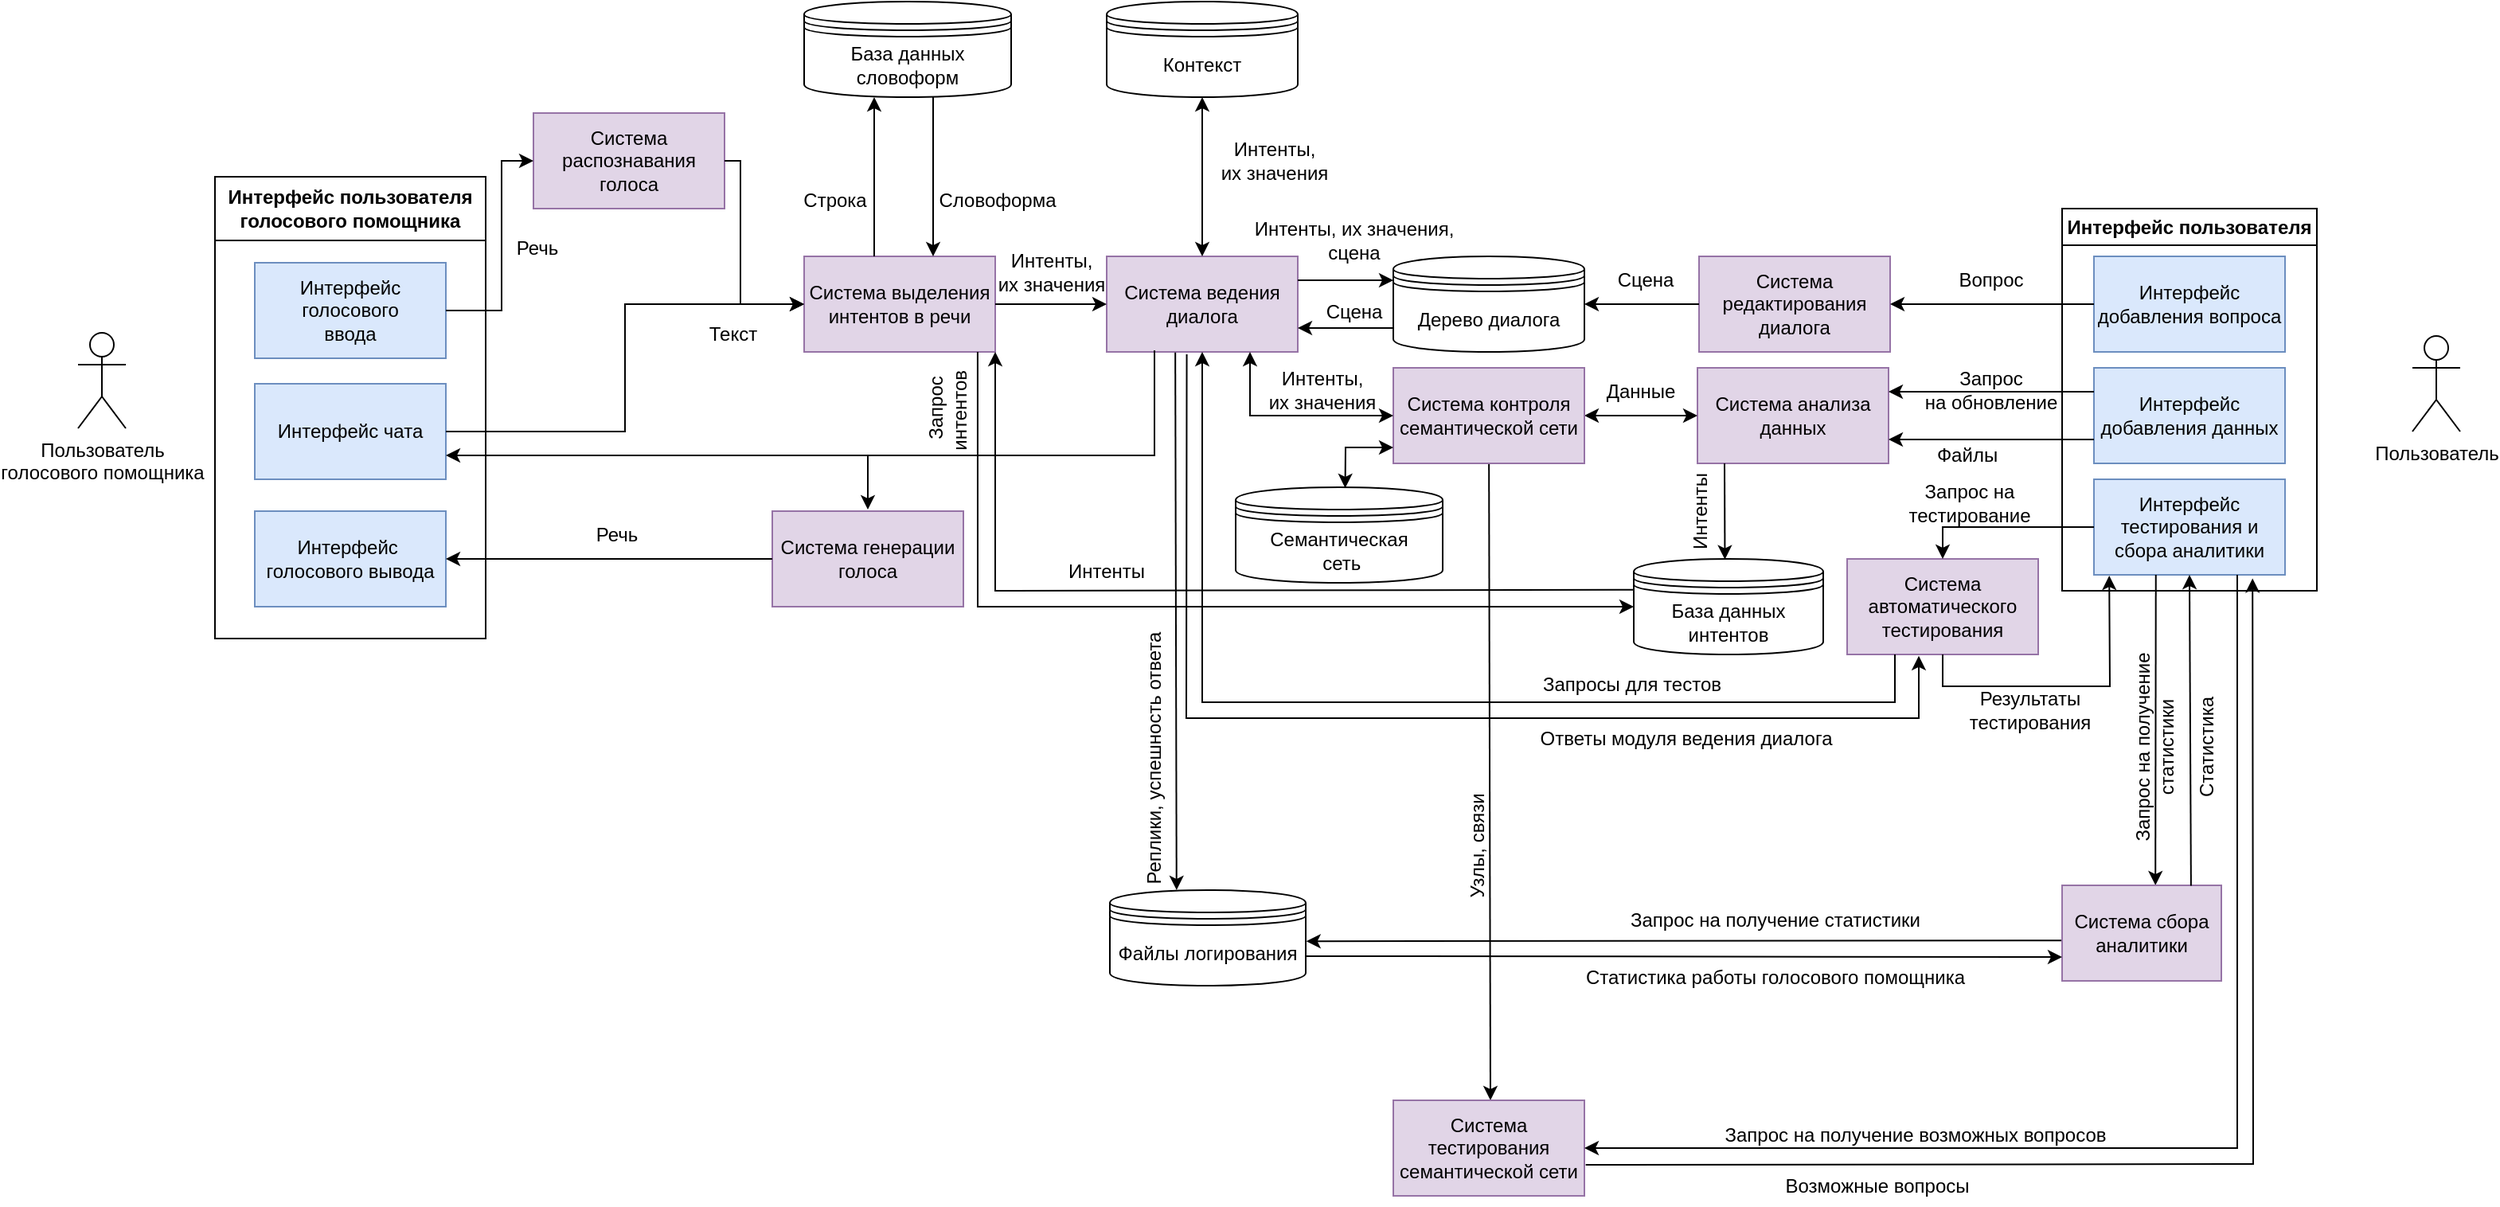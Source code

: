<mxfile version="22.1.15" type="device">
  <diagram name="Страница — 1" id="zRkvuRP1mX55MVzGkOBg">
    <mxGraphModel dx="1872" dy="581" grid="1" gridSize="10" guides="1" tooltips="1" connect="1" arrows="1" fold="1" page="1" pageScale="1" pageWidth="827" pageHeight="1169" math="0" shadow="0">
      <root>
        <mxCell id="0" />
        <mxCell id="1" parent="0" />
        <mxCell id="L6zB859tz35N77A7_o4x-1" value="Пользователь" style="shape=umlActor;verticalLabelPosition=bottom;verticalAlign=top;html=1;outlineConnect=0;" parent="1" vertex="1">
          <mxGeometry x="740" y="250" width="30" height="60" as="geometry" />
        </mxCell>
        <mxCell id="L6zB859tz35N77A7_o4x-2" value="Пользователь&lt;br&gt;голосового помощника" style="shape=umlActor;verticalLabelPosition=bottom;verticalAlign=top;html=1;outlineConnect=0;" parent="1" vertex="1">
          <mxGeometry x="-726" y="248" width="30" height="60" as="geometry" />
        </mxCell>
        <mxCell id="L6zB859tz35N77A7_o4x-4" value="Интерфейс пользователя" style="swimlane;whiteSpace=wrap;html=1;" parent="1" vertex="1">
          <mxGeometry x="520" y="170" width="160" height="240" as="geometry">
            <mxRectangle x="520" y="170" width="190" height="30" as="alternateBounds" />
          </mxGeometry>
        </mxCell>
        <mxCell id="L6zB859tz35N77A7_o4x-3" value="Интерфейс добавления вопроса" style="rounded=0;whiteSpace=wrap;html=1;fillColor=#dae8fc;strokeColor=#6c8ebf;" parent="L6zB859tz35N77A7_o4x-4" vertex="1">
          <mxGeometry x="20" y="30" width="120" height="60" as="geometry" />
        </mxCell>
        <mxCell id="L6zB859tz35N77A7_o4x-5" value="Интерфейс добавления данных" style="rounded=0;whiteSpace=wrap;html=1;fillColor=#dae8fc;strokeColor=#6c8ebf;" parent="L6zB859tz35N77A7_o4x-4" vertex="1">
          <mxGeometry x="20" y="100" width="120" height="60" as="geometry" />
        </mxCell>
        <mxCell id="L6zB859tz35N77A7_o4x-6" value="Интерфейс тестирования и сбора аналитики" style="rounded=0;whiteSpace=wrap;html=1;fillColor=#dae8fc;strokeColor=#6c8ebf;" parent="L6zB859tz35N77A7_o4x-4" vertex="1">
          <mxGeometry x="20" y="170" width="120" height="60" as="geometry" />
        </mxCell>
        <mxCell id="L6zB859tz35N77A7_o4x-8" value="Система редактирования диалога" style="rounded=0;whiteSpace=wrap;html=1;fillColor=#e1d5e7;strokeColor=#9673a6;" parent="1" vertex="1">
          <mxGeometry x="292" y="200" width="120" height="60" as="geometry" />
        </mxCell>
        <mxCell id="L6zB859tz35N77A7_o4x-9" value="" style="endArrow=classic;html=1;rounded=0;exitX=0;exitY=0.5;exitDx=0;exitDy=0;entryX=1;entryY=0.5;entryDx=0;entryDy=0;" parent="1" source="L6zB859tz35N77A7_o4x-3" target="L6zB859tz35N77A7_o4x-8" edge="1">
          <mxGeometry width="50" height="50" relative="1" as="geometry">
            <mxPoint x="390" y="330" as="sourcePoint" />
            <mxPoint x="440" y="280" as="targetPoint" />
          </mxGeometry>
        </mxCell>
        <mxCell id="L6zB859tz35N77A7_o4x-10" value="Вопрос" style="text;html=1;align=center;verticalAlign=middle;resizable=0;points=[];autosize=1;strokeColor=none;fillColor=none;" parent="1" vertex="1">
          <mxGeometry x="445" y="200" width="60" height="30" as="geometry" />
        </mxCell>
        <mxCell id="L6zB859tz35N77A7_o4x-14" value="Система автоматического&lt;br&gt;тестирования" style="rounded=0;whiteSpace=wrap;html=1;fillColor=#e1d5e7;strokeColor=#9673a6;" parent="1" vertex="1">
          <mxGeometry x="385" y="390" width="120" height="60" as="geometry" />
        </mxCell>
        <mxCell id="L6zB859tz35N77A7_o4x-15" value="" style="endArrow=classic;html=1;rounded=0;exitX=0;exitY=0.5;exitDx=0;exitDy=0;entryX=1;entryY=0.5;entryDx=0;entryDy=0;" parent="1" source="L6zB859tz35N77A7_o4x-8" edge="1">
          <mxGeometry width="50" height="50" relative="1" as="geometry">
            <mxPoint x="390" y="350" as="sourcePoint" />
            <mxPoint x="220.0" y="230" as="targetPoint" />
          </mxGeometry>
        </mxCell>
        <mxCell id="L6zB859tz35N77A7_o4x-16" value="Сцена" style="text;html=1;align=center;verticalAlign=middle;resizable=0;points=[];autosize=1;strokeColor=none;fillColor=none;" parent="1" vertex="1">
          <mxGeometry x="228" y="200" width="60" height="30" as="geometry" />
        </mxCell>
        <mxCell id="L6zB859tz35N77A7_o4x-17" value="Система анализа&lt;br&gt;данных" style="rounded=0;whiteSpace=wrap;html=1;fillColor=#e1d5e7;strokeColor=#9673a6;" parent="1" vertex="1">
          <mxGeometry x="291" y="270" width="120" height="60" as="geometry" />
        </mxCell>
        <mxCell id="L6zB859tz35N77A7_o4x-18" value="" style="endArrow=classic;html=1;rounded=0;exitX=0;exitY=0.25;exitDx=0;exitDy=0;entryX=1;entryY=0.25;entryDx=0;entryDy=0;" parent="1" source="L6zB859tz35N77A7_o4x-5" target="L6zB859tz35N77A7_o4x-17" edge="1">
          <mxGeometry width="50" height="50" relative="1" as="geometry">
            <mxPoint x="390" y="390" as="sourcePoint" />
            <mxPoint x="440" y="340" as="targetPoint" />
          </mxGeometry>
        </mxCell>
        <mxCell id="L6zB859tz35N77A7_o4x-19" value="Запрос&lt;br&gt;на обновление" style="text;html=1;align=center;verticalAlign=middle;resizable=0;points=[];autosize=1;strokeColor=none;fillColor=none;" parent="1" vertex="1">
          <mxGeometry x="420" y="264" width="110" height="40" as="geometry" />
        </mxCell>
        <mxCell id="L6zB859tz35N77A7_o4x-24" value="" style="endArrow=classic;html=1;rounded=0;exitX=0;exitY=0.75;exitDx=0;exitDy=0;entryX=1;entryY=0.75;entryDx=0;entryDy=0;" parent="1" source="L6zB859tz35N77A7_o4x-5" target="L6zB859tz35N77A7_o4x-17" edge="1">
          <mxGeometry width="50" height="50" relative="1" as="geometry">
            <mxPoint x="390" y="390" as="sourcePoint" />
            <mxPoint x="440" y="340" as="targetPoint" />
          </mxGeometry>
        </mxCell>
        <mxCell id="L6zB859tz35N77A7_o4x-25" value="Файлы" style="text;html=1;align=center;verticalAlign=middle;resizable=0;points=[];autosize=1;strokeColor=none;fillColor=none;" parent="1" vertex="1">
          <mxGeometry x="430" y="310" width="60" height="30" as="geometry" />
        </mxCell>
        <mxCell id="L6zB859tz35N77A7_o4x-33" value="" style="endArrow=classic;html=1;rounded=0;startArrow=classic;startFill=1;" parent="1" edge="1" target="L6zB859tz35N77A7_o4x-17" source="r_RGfjFuXV98LxY-VchD-4">
          <mxGeometry width="50" height="50" relative="1" as="geometry">
            <mxPoint x="221" y="301" as="sourcePoint" />
            <mxPoint x="291" y="301" as="targetPoint" />
          </mxGeometry>
        </mxCell>
        <mxCell id="L6zB859tz35N77A7_o4x-35" value="" style="endArrow=classic;html=1;rounded=0;exitX=0;exitY=0.5;exitDx=0;exitDy=0;entryX=0.5;entryY=0;entryDx=0;entryDy=0;" parent="1" source="L6zB859tz35N77A7_o4x-6" target="L6zB859tz35N77A7_o4x-14" edge="1">
          <mxGeometry width="50" height="50" relative="1" as="geometry">
            <mxPoint x="480" y="420" as="sourcePoint" />
            <mxPoint x="530" y="370" as="targetPoint" />
            <Array as="points">
              <mxPoint x="445" y="370" />
            </Array>
          </mxGeometry>
        </mxCell>
        <mxCell id="7grSPCQ8X-4k6aLJv_-3-1" value="Интерфейс пользователя&lt;br&gt;голосового помощника" style="swimlane;whiteSpace=wrap;html=1;startSize=40;" parent="1" vertex="1">
          <mxGeometry x="-640" y="150" width="170" height="290" as="geometry" />
        </mxCell>
        <mxCell id="7grSPCQ8X-4k6aLJv_-3-4" value="Интерфейс&lt;br&gt;голосового&lt;br&gt;ввода" style="rounded=0;whiteSpace=wrap;html=1;fillColor=#dae8fc;strokeColor=#6c8ebf;" parent="7grSPCQ8X-4k6aLJv_-3-1" vertex="1">
          <mxGeometry x="25" y="54" width="120" height="60" as="geometry" />
        </mxCell>
        <mxCell id="7grSPCQ8X-4k6aLJv_-3-3" value="Интерфейс чата" style="rounded=0;whiteSpace=wrap;html=1;fillColor=#dae8fc;strokeColor=#6c8ebf;" parent="7grSPCQ8X-4k6aLJv_-3-1" vertex="1">
          <mxGeometry x="25" y="130" width="120" height="60" as="geometry" />
        </mxCell>
        <mxCell id="7grSPCQ8X-4k6aLJv_-3-44" value="Интерфейс&amp;nbsp; голосового вывода" style="rounded=0;whiteSpace=wrap;html=1;fillColor=#dae8fc;strokeColor=#6c8ebf;" parent="7grSPCQ8X-4k6aLJv_-3-1" vertex="1">
          <mxGeometry x="25" y="210" width="120" height="60" as="geometry" />
        </mxCell>
        <mxCell id="7grSPCQ8X-4k6aLJv_-3-6" value="Система генерации&lt;br&gt;голоса" style="rounded=0;whiteSpace=wrap;html=1;fillColor=#e1d5e7;strokeColor=#9673a6;" parent="1" vertex="1">
          <mxGeometry x="-290" y="360" width="120" height="60" as="geometry" />
        </mxCell>
        <mxCell id="7grSPCQ8X-4k6aLJv_-3-8" value="Система распознавания голоса" style="rounded=0;whiteSpace=wrap;html=1;fillColor=#e1d5e7;strokeColor=#9673a6;" parent="1" vertex="1">
          <mxGeometry x="-440" y="110" width="120" height="60" as="geometry" />
        </mxCell>
        <mxCell id="7grSPCQ8X-4k6aLJv_-3-9" value="Система выделения&lt;br&gt;интентов в речи" style="rounded=0;whiteSpace=wrap;html=1;fillColor=#e1d5e7;strokeColor=#9673a6;" parent="1" vertex="1">
          <mxGeometry x="-270" y="200" width="120" height="60" as="geometry" />
        </mxCell>
        <mxCell id="7grSPCQ8X-4k6aLJv_-3-12" value="Речь" style="text;html=1;align=center;verticalAlign=middle;resizable=0;points=[];autosize=1;strokeColor=none;fillColor=none;" parent="1" vertex="1">
          <mxGeometry x="-463" y="180" width="50" height="30" as="geometry" />
        </mxCell>
        <mxCell id="7grSPCQ8X-4k6aLJv_-3-13" value="" style="endArrow=classic;html=1;rounded=0;exitX=1;exitY=0.5;exitDx=0;exitDy=0;edgeStyle=orthogonalEdgeStyle;entryX=0;entryY=0.5;entryDx=0;entryDy=0;" parent="1" source="7grSPCQ8X-4k6aLJv_-3-4" target="7grSPCQ8X-4k6aLJv_-3-8" edge="1">
          <mxGeometry width="50" height="50" relative="1" as="geometry">
            <mxPoint y="440" as="sourcePoint" />
            <mxPoint x="-270" y="320" as="targetPoint" />
            <Array as="points">
              <mxPoint x="-460" y="234" />
              <mxPoint x="-460" y="140" />
            </Array>
          </mxGeometry>
        </mxCell>
        <mxCell id="7grSPCQ8X-4k6aLJv_-3-16" value="Система ведения диалога" style="rounded=0;whiteSpace=wrap;html=1;fillColor=#e1d5e7;strokeColor=#9673a6;" parent="1" vertex="1">
          <mxGeometry x="-80" y="200" width="120" height="60" as="geometry" />
        </mxCell>
        <mxCell id="7grSPCQ8X-4k6aLJv_-3-18" value="" style="endArrow=classic;html=1;rounded=0;exitX=1;exitY=0.5;exitDx=0;exitDy=0;entryX=0;entryY=0.5;entryDx=0;entryDy=0;" parent="1" source="7grSPCQ8X-4k6aLJv_-3-9" target="7grSPCQ8X-4k6aLJv_-3-16" edge="1">
          <mxGeometry width="50" height="50" relative="1" as="geometry">
            <mxPoint y="440" as="sourcePoint" />
            <mxPoint x="50" y="390" as="targetPoint" />
          </mxGeometry>
        </mxCell>
        <mxCell id="7grSPCQ8X-4k6aLJv_-3-20" value="" style="endArrow=classic;html=1;rounded=0;exitX=1;exitY=0.5;exitDx=0;exitDy=0;entryX=0;entryY=0.5;entryDx=0;entryDy=0;edgeStyle=orthogonalEdgeStyle;" parent="1" source="7grSPCQ8X-4k6aLJv_-3-3" target="7grSPCQ8X-4k6aLJv_-3-9" edge="1">
          <mxGeometry width="50" height="50" relative="1" as="geometry">
            <mxPoint y="440" as="sourcePoint" />
            <mxPoint x="50" y="390" as="targetPoint" />
          </mxGeometry>
        </mxCell>
        <mxCell id="7grSPCQ8X-4k6aLJv_-3-21" value="" style="endArrow=classic;html=1;rounded=0;exitX=0.25;exitY=0;exitDx=0;exitDy=0;entryX=0.25;entryY=1;entryDx=0;entryDy=0;" parent="1" edge="1">
          <mxGeometry width="50" height="50" relative="1" as="geometry">
            <mxPoint x="-226" y="200" as="sourcePoint" />
            <mxPoint x="-226" y="100" as="targetPoint" />
          </mxGeometry>
        </mxCell>
        <mxCell id="7grSPCQ8X-4k6aLJv_-3-22" value="Строка" style="text;html=1;align=center;verticalAlign=middle;resizable=0;points=[];autosize=1;strokeColor=none;fillColor=none;" parent="1" vertex="1">
          <mxGeometry x="-281" y="150" width="60" height="30" as="geometry" />
        </mxCell>
        <mxCell id="7grSPCQ8X-4k6aLJv_-3-23" value="" style="endArrow=classic;html=1;rounded=0;exitX=0.75;exitY=1;exitDx=0;exitDy=0;entryX=0.75;entryY=0;entryDx=0;entryDy=0;" parent="1" edge="1">
          <mxGeometry width="50" height="50" relative="1" as="geometry">
            <mxPoint x="-189" y="100" as="sourcePoint" />
            <mxPoint x="-189" y="200" as="targetPoint" />
          </mxGeometry>
        </mxCell>
        <mxCell id="7grSPCQ8X-4k6aLJv_-3-24" value="Словоформа" style="text;html=1;align=center;verticalAlign=middle;resizable=0;points=[];autosize=1;strokeColor=none;fillColor=none;" parent="1" vertex="1">
          <mxGeometry x="-199" y="150" width="100" height="30" as="geometry" />
        </mxCell>
        <mxCell id="7grSPCQ8X-4k6aLJv_-3-25" value="" style="endArrow=classic;html=1;rounded=0;exitX=1;exitY=0.25;exitDx=0;exitDy=0;entryX=0;entryY=0.25;entryDx=0;entryDy=0;" parent="1" source="7grSPCQ8X-4k6aLJv_-3-16" edge="1">
          <mxGeometry width="50" height="50" relative="1" as="geometry">
            <mxPoint y="440" as="sourcePoint" />
            <mxPoint x="100" y="215.0" as="targetPoint" />
          </mxGeometry>
        </mxCell>
        <mxCell id="7grSPCQ8X-4k6aLJv_-3-26" value="" style="endArrow=classic;html=1;rounded=0;exitX=0;exitY=0.75;exitDx=0;exitDy=0;entryX=1;entryY=0.75;entryDx=0;entryDy=0;" parent="1" target="7grSPCQ8X-4k6aLJv_-3-16" edge="1">
          <mxGeometry width="50" height="50" relative="1" as="geometry">
            <mxPoint x="100" y="245.0" as="sourcePoint" />
            <mxPoint x="50" y="390" as="targetPoint" />
          </mxGeometry>
        </mxCell>
        <mxCell id="7grSPCQ8X-4k6aLJv_-3-27" value="Интенты, их значения,&lt;br&gt;сцена" style="text;html=1;align=center;verticalAlign=middle;resizable=0;points=[];autosize=1;strokeColor=none;fillColor=none;" parent="1" vertex="1">
          <mxGeometry y="170" width="150" height="40" as="geometry" />
        </mxCell>
        <mxCell id="7grSPCQ8X-4k6aLJv_-3-28" value="Интенты, &lt;br&gt;их значения" style="text;html=1;align=center;verticalAlign=middle;resizable=0;points=[];autosize=1;strokeColor=none;fillColor=none;" parent="1" vertex="1">
          <mxGeometry x="-160" y="190" width="90" height="40" as="geometry" />
        </mxCell>
        <mxCell id="7grSPCQ8X-4k6aLJv_-3-29" value="Текст" style="text;html=1;align=center;verticalAlign=middle;resizable=0;points=[];autosize=1;strokeColor=none;fillColor=none;" parent="1" vertex="1">
          <mxGeometry x="-340" y="234" width="50" height="30" as="geometry" />
        </mxCell>
        <mxCell id="7grSPCQ8X-4k6aLJv_-3-30" value="" style="endArrow=classic;html=1;rounded=0;edgeStyle=orthogonalEdgeStyle;entryX=0;entryY=0.5;entryDx=0;entryDy=0;exitX=1;exitY=0.5;exitDx=0;exitDy=0;" parent="1" source="7grSPCQ8X-4k6aLJv_-3-8" target="7grSPCQ8X-4k6aLJv_-3-9" edge="1">
          <mxGeometry width="50" height="50" relative="1" as="geometry">
            <mxPoint x="-90" y="460" as="sourcePoint" />
            <mxPoint x="-40" y="410" as="targetPoint" />
            <Array as="points">
              <mxPoint x="-310" y="140" />
              <mxPoint x="-310" y="230" />
            </Array>
          </mxGeometry>
        </mxCell>
        <mxCell id="7grSPCQ8X-4k6aLJv_-3-31" value="Сцена" style="text;html=1;align=center;verticalAlign=middle;resizable=0;points=[];autosize=1;strokeColor=none;fillColor=none;" parent="1" vertex="1">
          <mxGeometry x="45" y="220" width="60" height="30" as="geometry" />
        </mxCell>
        <mxCell id="7grSPCQ8X-4k6aLJv_-3-32" value="" style="endArrow=classic;html=1;rounded=0;exitX=0.5;exitY=0;exitDx=0;exitDy=0;entryX=0.5;entryY=1;entryDx=0;entryDy=0;startArrow=classic;startFill=1;" parent="1" source="7grSPCQ8X-4k6aLJv_-3-16" edge="1">
          <mxGeometry width="50" height="50" relative="1" as="geometry">
            <mxPoint x="-90" y="460" as="sourcePoint" />
            <mxPoint x="-20" y="100" as="targetPoint" />
          </mxGeometry>
        </mxCell>
        <mxCell id="7grSPCQ8X-4k6aLJv_-3-33" value="Интенты,&lt;br&gt;их значения" style="text;html=1;align=center;verticalAlign=middle;resizable=0;points=[];autosize=1;strokeColor=none;fillColor=none;" parent="1" vertex="1">
          <mxGeometry x="-20" y="120" width="90" height="40" as="geometry" />
        </mxCell>
        <mxCell id="7grSPCQ8X-4k6aLJv_-3-37" value="Интенты, &lt;br&gt;их значения" style="text;html=1;align=center;verticalAlign=middle;resizable=0;points=[];autosize=1;strokeColor=none;fillColor=none;" parent="1" vertex="1">
          <mxGeometry x="10" y="264" width="90" height="40" as="geometry" />
        </mxCell>
        <mxCell id="7grSPCQ8X-4k6aLJv_-3-38" value="" style="endArrow=classic;html=1;rounded=0;exitX=0.25;exitY=1;exitDx=0;exitDy=0;entryX=1;entryY=0.75;entryDx=0;entryDy=0;edgeStyle=orthogonalEdgeStyle;" parent="1" source="7grSPCQ8X-4k6aLJv_-3-16" target="7grSPCQ8X-4k6aLJv_-3-3" edge="1">
          <mxGeometry width="50" height="50" relative="1" as="geometry">
            <mxPoint x="-50" y="510" as="sourcePoint" />
            <mxPoint y="460" as="targetPoint" />
          </mxGeometry>
        </mxCell>
        <mxCell id="7grSPCQ8X-4k6aLJv_-3-39" value="" style="endArrow=classic;html=1;rounded=0;edgeStyle=orthogonalEdgeStyle;entryX=0.5;entryY=0;entryDx=0;entryDy=0;" parent="1" edge="1">
          <mxGeometry width="50" height="50" relative="1" as="geometry">
            <mxPoint x="-50" y="259" as="sourcePoint" />
            <mxPoint x="-230" y="359" as="targetPoint" />
            <Array as="points">
              <mxPoint x="-50" y="325" />
              <mxPoint x="-230" y="325" />
            </Array>
          </mxGeometry>
        </mxCell>
        <mxCell id="7grSPCQ8X-4k6aLJv_-3-43" value="" style="endArrow=classic;html=1;rounded=0;exitX=0;exitY=0.5;exitDx=0;exitDy=0;entryX=1;entryY=0.5;entryDx=0;entryDy=0;" parent="1" source="7grSPCQ8X-4k6aLJv_-3-6" target="7grSPCQ8X-4k6aLJv_-3-44" edge="1">
          <mxGeometry width="50" height="50" relative="1" as="geometry">
            <mxPoint x="-50" y="510" as="sourcePoint" />
            <mxPoint x="-460" y="410" as="targetPoint" />
          </mxGeometry>
        </mxCell>
        <mxCell id="7grSPCQ8X-4k6aLJv_-3-45" value="Речь" style="text;html=1;align=center;verticalAlign=middle;resizable=0;points=[];autosize=1;strokeColor=none;fillColor=none;" parent="1" vertex="1">
          <mxGeometry x="-413" y="360" width="50" height="30" as="geometry" />
        </mxCell>
        <mxCell id="zUFLxeMOSW5_unwBI3rd-1" value="Запрос на тестирование" style="text;html=1;strokeColor=none;fillColor=none;align=center;verticalAlign=middle;whiteSpace=wrap;rounded=0;" parent="1" vertex="1">
          <mxGeometry x="402" y="340" width="120" height="30" as="geometry" />
        </mxCell>
        <mxCell id="zUFLxeMOSW5_unwBI3rd-2" value="" style="endArrow=classic;html=1;rounded=0;exitX=0.5;exitY=1;exitDx=0;exitDy=0;entryX=0.08;entryY=1.009;entryDx=0;entryDy=0;entryPerimeter=0;" parent="1" source="L6zB859tz35N77A7_o4x-14" target="L6zB859tz35N77A7_o4x-6" edge="1">
          <mxGeometry width="50" height="50" relative="1" as="geometry">
            <mxPoint x="360" y="520" as="sourcePoint" />
            <mxPoint x="410" y="470" as="targetPoint" />
            <Array as="points">
              <mxPoint x="445" y="470" />
              <mxPoint x="550" y="470" />
            </Array>
          </mxGeometry>
        </mxCell>
        <mxCell id="zUFLxeMOSW5_unwBI3rd-3" value="Результаты &lt;br&gt;тестирования" style="text;html=1;strokeColor=none;fillColor=none;align=center;verticalAlign=middle;whiteSpace=wrap;rounded=0;" parent="1" vertex="1">
          <mxGeometry x="420" y="470" width="160" height="30" as="geometry" />
        </mxCell>
        <mxCell id="zUFLxeMOSW5_unwBI3rd-4" value="" style="endArrow=classic;html=1;rounded=0;exitX=0.25;exitY=1;exitDx=0;exitDy=0;entryX=0.5;entryY=1;entryDx=0;entryDy=0;" parent="1" source="L6zB859tz35N77A7_o4x-14" target="7grSPCQ8X-4k6aLJv_-3-16" edge="1">
          <mxGeometry width="50" height="50" relative="1" as="geometry">
            <mxPoint x="240" y="460" as="sourcePoint" />
            <mxPoint x="290" y="410" as="targetPoint" />
            <Array as="points">
              <mxPoint x="415" y="480" />
              <mxPoint x="-20" y="480" />
            </Array>
          </mxGeometry>
        </mxCell>
        <mxCell id="zUFLxeMOSW5_unwBI3rd-5" value="Запросы для тестов" style="text;html=1;strokeColor=none;fillColor=none;align=center;verticalAlign=middle;whiteSpace=wrap;rounded=0;" parent="1" vertex="1">
          <mxGeometry x="190" y="454" width="120" height="30" as="geometry" />
        </mxCell>
        <mxCell id="zUFLxeMOSW5_unwBI3rd-7" value="" style="endArrow=classic;html=1;rounded=0;exitX=0.419;exitY=1.026;exitDx=0;exitDy=0;exitPerimeter=0;entryX=0.375;entryY=1.015;entryDx=0;entryDy=0;entryPerimeter=0;" parent="1" source="7grSPCQ8X-4k6aLJv_-3-16" target="L6zB859tz35N77A7_o4x-14" edge="1">
          <mxGeometry width="50" height="50" relative="1" as="geometry">
            <mxPoint x="310" y="390" as="sourcePoint" />
            <mxPoint x="360" y="340" as="targetPoint" />
            <Array as="points">
              <mxPoint x="-30" y="490" />
              <mxPoint x="430" y="490" />
            </Array>
          </mxGeometry>
        </mxCell>
        <mxCell id="zUFLxeMOSW5_unwBI3rd-8" value="Ответы модуля ведения диалога" style="text;html=1;strokeColor=none;fillColor=none;align=center;verticalAlign=middle;whiteSpace=wrap;rounded=0;" parent="1" vertex="1">
          <mxGeometry x="168" y="488" width="232" height="30" as="geometry" />
        </mxCell>
        <mxCell id="zUFLxeMOSW5_unwBI3rd-10" value="" style="endArrow=classic;html=1;rounded=0;exitX=0.359;exitY=1.006;exitDx=0;exitDy=0;exitPerimeter=0;entryX=0.324;entryY=-0.001;entryDx=0;entryDy=0;entryPerimeter=0;" parent="1" source="7grSPCQ8X-4k6aLJv_-3-16" edge="1">
          <mxGeometry width="50" height="50" relative="1" as="geometry">
            <mxPoint x="140" y="410" as="sourcePoint" />
            <mxPoint x="-36.12" y="597.94" as="targetPoint" />
          </mxGeometry>
        </mxCell>
        <mxCell id="zUFLxeMOSW5_unwBI3rd-11" value="Реплики, успешность ответа" style="text;html=1;strokeColor=none;fillColor=none;align=center;verticalAlign=middle;whiteSpace=wrap;rounded=0;rotation=-90;" parent="1" vertex="1">
          <mxGeometry x="-135" y="500" width="170" height="30" as="geometry" />
        </mxCell>
        <mxCell id="zUFLxeMOSW5_unwBI3rd-14" value="" style="endArrow=classic;html=1;rounded=0;exitX=0.324;exitY=1;exitDx=0;exitDy=0;exitPerimeter=0;entryX=0.586;entryY=-0.001;entryDx=0;entryDy=0;entryPerimeter=0;" parent="1" source="L6zB859tz35N77A7_o4x-6" target="zUFLxeMOSW5_unwBI3rd-15" edge="1">
          <mxGeometry width="50" height="50" relative="1" as="geometry">
            <mxPoint x="430" y="560" as="sourcePoint" />
            <mxPoint x="578" y="520" as="targetPoint" />
          </mxGeometry>
        </mxCell>
        <mxCell id="zUFLxeMOSW5_unwBI3rd-15" value="Система сбора аналитики" style="rounded=0;whiteSpace=wrap;html=1;fillColor=#e1d5e7;strokeColor=#9673a6;" parent="1" vertex="1">
          <mxGeometry x="520" y="595" width="100" height="60" as="geometry" />
        </mxCell>
        <mxCell id="zUFLxeMOSW5_unwBI3rd-16" value="Запрос на получение статистики" style="text;html=1;strokeColor=none;fillColor=none;align=center;verticalAlign=middle;whiteSpace=wrap;rounded=0;rotation=-90;" parent="1" vertex="1">
          <mxGeometry x="498" y="493" width="160" height="30" as="geometry" />
        </mxCell>
        <mxCell id="zUFLxeMOSW5_unwBI3rd-18" value="" style="endArrow=classic;html=1;rounded=0;exitX=-0.005;exitY=0.577;exitDx=0;exitDy=0;entryX=1.003;entryY=0.535;entryDx=0;entryDy=0;exitPerimeter=0;entryPerimeter=0;" parent="1" source="zUFLxeMOSW5_unwBI3rd-15" edge="1">
          <mxGeometry width="50" height="50" relative="1" as="geometry">
            <mxPoint x="500" y="428" as="sourcePoint" />
            <mxPoint x="45.36" y="630.1" as="targetPoint" />
          </mxGeometry>
        </mxCell>
        <mxCell id="zUFLxeMOSW5_unwBI3rd-19" value="Запрос на получение статистики" style="text;html=1;strokeColor=none;fillColor=none;align=center;verticalAlign=middle;whiteSpace=wrap;rounded=0;" parent="1" vertex="1">
          <mxGeometry x="230" y="602" width="220" height="30" as="geometry" />
        </mxCell>
        <mxCell id="zUFLxeMOSW5_unwBI3rd-21" value="" style="endArrow=classic;html=1;rounded=0;exitX=1.003;exitY=0.691;exitDx=0;exitDy=0;entryX=0;entryY=0.75;entryDx=0;entryDy=0;exitPerimeter=0;" parent="1" target="zUFLxeMOSW5_unwBI3rd-15" edge="1">
          <mxGeometry width="50" height="50" relative="1" as="geometry">
            <mxPoint x="45.36" y="639.46" as="sourcePoint" />
            <mxPoint x="550" y="468" as="targetPoint" />
          </mxGeometry>
        </mxCell>
        <mxCell id="zUFLxeMOSW5_unwBI3rd-22" value="Статистика работы голосового помощника" style="text;html=1;strokeColor=none;fillColor=none;align=center;verticalAlign=middle;whiteSpace=wrap;rounded=0;" parent="1" vertex="1">
          <mxGeometry x="190" y="638" width="300" height="30" as="geometry" />
        </mxCell>
        <mxCell id="zUFLxeMOSW5_unwBI3rd-24" value="" style="endArrow=classic;html=1;rounded=0;exitX=0.833;exitY=0.004;exitDx=0;exitDy=0;exitPerimeter=0;entryX=0.5;entryY=1;entryDx=0;entryDy=0;entryPerimeter=0;" parent="1" target="L6zB859tz35N77A7_o4x-6" edge="1">
          <mxGeometry width="50" height="50" relative="1" as="geometry">
            <mxPoint x="600.96" y="595.24" as="sourcePoint" />
            <mxPoint x="601.52" y="400.66" as="targetPoint" />
          </mxGeometry>
        </mxCell>
        <mxCell id="zUFLxeMOSW5_unwBI3rd-25" value="Статистика" style="text;html=1;strokeColor=none;fillColor=none;align=center;verticalAlign=middle;whiteSpace=wrap;rounded=0;rotation=-90;" parent="1" vertex="1">
          <mxGeometry x="531" y="493" width="160" height="30" as="geometry" />
        </mxCell>
        <mxCell id="zUFLxeMOSW5_unwBI3rd-26" value="" style="endArrow=none;html=1;rounded=0;endFill=0;startArrow=classic;startFill=1;" parent="1" target="r_RGfjFuXV98LxY-VchD-4" edge="1">
          <mxGeometry width="50" height="50" relative="1" as="geometry">
            <mxPoint x="161" y="730" as="sourcePoint" />
            <mxPoint x="150" y="370" as="targetPoint" />
          </mxGeometry>
        </mxCell>
        <mxCell id="zUFLxeMOSW5_unwBI3rd-27" value="Система тестирования семантической сети" style="rounded=0;whiteSpace=wrap;html=1;fillColor=#e1d5e7;strokeColor=#9673a6;" parent="1" vertex="1">
          <mxGeometry x="100" y="730" width="120" height="60" as="geometry" />
        </mxCell>
        <mxCell id="zUFLxeMOSW5_unwBI3rd-30" value="" style="endArrow=classic;html=1;rounded=0;exitX=1.007;exitY=0.676;exitDx=0;exitDy=0;entryX=0.83;entryY=1.037;entryDx=0;entryDy=0;entryPerimeter=0;exitPerimeter=0;" parent="1" source="zUFLxeMOSW5_unwBI3rd-27" target="L6zB859tz35N77A7_o4x-6" edge="1">
          <mxGeometry width="50" height="50" relative="1" as="geometry">
            <mxPoint x="460" y="620" as="sourcePoint" />
            <mxPoint x="640" y="680" as="targetPoint" />
            <Array as="points">
              <mxPoint x="640" y="770" />
            </Array>
          </mxGeometry>
        </mxCell>
        <mxCell id="zUFLxeMOSW5_unwBI3rd-31" value="Возможные вопросы" style="text;html=1;strokeColor=none;fillColor=none;align=center;verticalAlign=middle;whiteSpace=wrap;rounded=0;rotation=0;" parent="1" vertex="1">
          <mxGeometry x="324" y="771" width="160" height="25" as="geometry" />
        </mxCell>
        <mxCell id="zUFLxeMOSW5_unwBI3rd-32" value="Узлы, связи" style="text;html=1;strokeColor=none;fillColor=none;align=center;verticalAlign=middle;whiteSpace=wrap;rounded=0;rotation=-90;" parent="1" vertex="1">
          <mxGeometry x="78" y="555" width="150" height="30" as="geometry" />
        </mxCell>
        <mxCell id="c6Gkx81E4krooWsUWc5J-1" value="" style="endArrow=classic;html=1;rounded=0;exitX=0.75;exitY=1;exitDx=0;exitDy=0;entryX=1;entryY=0.5;entryDx=0;entryDy=0;" parent="1" source="L6zB859tz35N77A7_o4x-6" target="zUFLxeMOSW5_unwBI3rd-27" edge="1">
          <mxGeometry width="50" height="50" relative="1" as="geometry">
            <mxPoint x="150" y="490" as="sourcePoint" />
            <mxPoint x="200" y="440" as="targetPoint" />
            <Array as="points">
              <mxPoint x="630" y="760" />
            </Array>
          </mxGeometry>
        </mxCell>
        <mxCell id="c6Gkx81E4krooWsUWc5J-2" value="Запрос на получение возможных вопросов" style="text;html=1;strokeColor=none;fillColor=none;align=center;verticalAlign=middle;whiteSpace=wrap;rounded=0;" parent="1" vertex="1">
          <mxGeometry x="280" y="737" width="296" height="30" as="geometry" />
        </mxCell>
        <mxCell id="EAd7F_c0ZRftx3UEPTdP-1" value="Данные" style="text;html=1;align=center;verticalAlign=middle;resizable=0;points=[];autosize=1;strokeColor=none;fillColor=none;" parent="1" vertex="1">
          <mxGeometry x="220" y="270" width="70" height="30" as="geometry" />
        </mxCell>
        <mxCell id="16Y7_Jk3QRbBwjJr2jP1-4" value="" style="endArrow=classic;html=1;rounded=0;exitX=0.25;exitY=1;exitDx=0;exitDy=0;entryX=0.481;entryY=0.006;entryDx=0;entryDy=0;entryPerimeter=0;" parent="1" target="r_RGfjFuXV98LxY-VchD-12" edge="1">
          <mxGeometry width="50" height="50" relative="1" as="geometry">
            <mxPoint x="308" y="330.0" as="sourcePoint" />
            <mxPoint x="307" y="390" as="targetPoint" />
          </mxGeometry>
        </mxCell>
        <mxCell id="16Y7_Jk3QRbBwjJr2jP1-5" value="Интенты" style="text;html=1;strokeColor=none;fillColor=none;align=center;verticalAlign=middle;whiteSpace=wrap;rounded=0;rotation=270;" parent="1" vertex="1">
          <mxGeometry x="258" y="345" width="70" height="30" as="geometry" />
        </mxCell>
        <mxCell id="16Y7_Jk3QRbBwjJr2jP1-6" value="" style="endArrow=none;html=1;rounded=0;exitX=0;exitY=0.5;exitDx=0;exitDy=0;entryX=0.908;entryY=1;entryDx=0;entryDy=0;entryPerimeter=0;endFill=0;startArrow=classic;startFill=1;" parent="1" source="r_RGfjFuXV98LxY-VchD-12" target="7grSPCQ8X-4k6aLJv_-3-9" edge="1">
          <mxGeometry width="50" height="50" relative="1" as="geometry">
            <mxPoint x="260" y="420" as="sourcePoint" />
            <mxPoint x="-30" y="330" as="targetPoint" />
            <Array as="points">
              <mxPoint x="-161" y="420" />
            </Array>
          </mxGeometry>
        </mxCell>
        <mxCell id="16Y7_Jk3QRbBwjJr2jP1-7" value="Интенты" style="text;html=1;strokeColor=none;fillColor=none;align=center;verticalAlign=middle;whiteSpace=wrap;rounded=0;rotation=0;" parent="1" vertex="1">
          <mxGeometry x="-110" y="383" width="60" height="30" as="geometry" />
        </mxCell>
        <mxCell id="16Y7_Jk3QRbBwjJr2jP1-9" value="Запрос интентов&amp;nbsp;" style="text;html=1;strokeColor=none;fillColor=none;align=center;verticalAlign=middle;whiteSpace=wrap;rounded=0;rotation=-90;" parent="1" vertex="1">
          <mxGeometry x="-210" y="280" width="60" height="30" as="geometry" />
        </mxCell>
        <mxCell id="16Y7_Jk3QRbBwjJr2jP1-10" value="" style="endArrow=none;html=1;rounded=0;exitX=1;exitY=1;exitDx=0;exitDy=0;entryX=-0.004;entryY=0.323;entryDx=0;entryDy=0;entryPerimeter=0;endFill=0;startArrow=classic;startFill=1;" parent="1" source="7grSPCQ8X-4k6aLJv_-3-9" edge="1">
          <mxGeometry width="50" height="50" relative="1" as="geometry">
            <mxPoint x="-100" y="360" as="sourcePoint" />
            <mxPoint x="259.52" y="409.38" as="targetPoint" />
            <Array as="points">
              <mxPoint x="-150" y="410" />
            </Array>
          </mxGeometry>
        </mxCell>
        <mxCell id="r_RGfjFuXV98LxY-VchD-1" value="Дерево диалога" style="shape=datastore;whiteSpace=wrap;html=1;" vertex="1" parent="1">
          <mxGeometry x="100" y="200" width="120" height="60" as="geometry" />
        </mxCell>
        <mxCell id="r_RGfjFuXV98LxY-VchD-2" value="Семантическая&lt;br style=&quot;border-color: var(--border-color);&quot;&gt;&amp;nbsp;сеть" style="shape=datastore;whiteSpace=wrap;html=1;" vertex="1" parent="1">
          <mxGeometry x="1" y="345" width="130" height="60" as="geometry" />
        </mxCell>
        <mxCell id="r_RGfjFuXV98LxY-VchD-4" value="Система контроля семантической сети" style="rounded=0;whiteSpace=wrap;html=1;fillColor=#e1d5e7;strokeColor=#9673a6;" vertex="1" parent="1">
          <mxGeometry x="100" y="270" width="120" height="60" as="geometry" />
        </mxCell>
        <mxCell id="r_RGfjFuXV98LxY-VchD-5" value="" style="endArrow=classic;html=1;rounded=0;edgeStyle=orthogonalEdgeStyle;entryX=0.75;entryY=1;entryDx=0;entryDy=0;startArrow=classic;startFill=1;" edge="1" parent="1" source="r_RGfjFuXV98LxY-VchD-4" target="7grSPCQ8X-4k6aLJv_-3-16">
          <mxGeometry width="50" height="50" relative="1" as="geometry">
            <mxPoint x="80" y="360" as="sourcePoint" />
            <mxPoint x="130" y="310" as="targetPoint" />
          </mxGeometry>
        </mxCell>
        <mxCell id="r_RGfjFuXV98LxY-VchD-8" value="" style="endArrow=classic;startArrow=classic;html=1;rounded=0;exitX=0.529;exitY=0.008;exitDx=0;exitDy=0;exitPerimeter=0;" edge="1" parent="1" source="r_RGfjFuXV98LxY-VchD-2">
          <mxGeometry width="50" height="50" relative="1" as="geometry">
            <mxPoint x="70" y="380" as="sourcePoint" />
            <mxPoint x="100" y="320" as="targetPoint" />
            <Array as="points">
              <mxPoint x="70" y="320" />
            </Array>
          </mxGeometry>
        </mxCell>
        <mxCell id="r_RGfjFuXV98LxY-VchD-9" value="Контекст" style="shape=datastore;whiteSpace=wrap;html=1;" vertex="1" parent="1">
          <mxGeometry x="-80" y="40" width="120" height="60" as="geometry" />
        </mxCell>
        <mxCell id="r_RGfjFuXV98LxY-VchD-10" value="База данных словоформ" style="shape=datastore;whiteSpace=wrap;html=1;" vertex="1" parent="1">
          <mxGeometry x="-270" y="40" width="130" height="60" as="geometry" />
        </mxCell>
        <mxCell id="r_RGfjFuXV98LxY-VchD-11" value="&lt;div style=&quot;&quot;&gt;&lt;span style=&quot;background-color: initial;&quot;&gt;Файлы логирования&lt;/span&gt;&lt;br&gt;&lt;/div&gt;" style="shape=datastore;whiteSpace=wrap;html=1;align=center;" vertex="1" parent="1">
          <mxGeometry x="-78" y="598" width="123" height="60" as="geometry" />
        </mxCell>
        <mxCell id="r_RGfjFuXV98LxY-VchD-12" value="База данных интентов" style="shape=datastore;whiteSpace=wrap;html=1;" vertex="1" parent="1">
          <mxGeometry x="251" y="390" width="119" height="60" as="geometry" />
        </mxCell>
      </root>
    </mxGraphModel>
  </diagram>
</mxfile>

